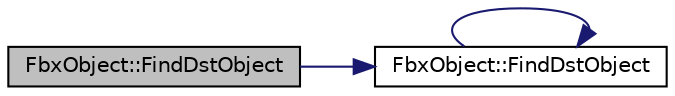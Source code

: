 digraph "FbxObject::FindDstObject"
{
  edge [fontname="Helvetica",fontsize="10",labelfontname="Helvetica",labelfontsize="10"];
  node [fontname="Helvetica",fontsize="10",shape=record];
  rankdir="LR";
  Node112 [label="FbxObject::FindDstObject",height=0.2,width=0.4,color="black", fillcolor="grey75", style="filled", fontcolor="black"];
  Node112 -> Node113 [color="midnightblue",fontsize="10",style="solid",fontname="Helvetica"];
  Node113 [label="FbxObject::FindDstObject",height=0.2,width=0.4,color="black", fillcolor="white", style="filled",URL="$class_fbx_object.html#aebbe10e118482bb99048432fabd71194"];
  Node113 -> Node113 [color="midnightblue",fontsize="10",style="solid",fontname="Helvetica"];
}
